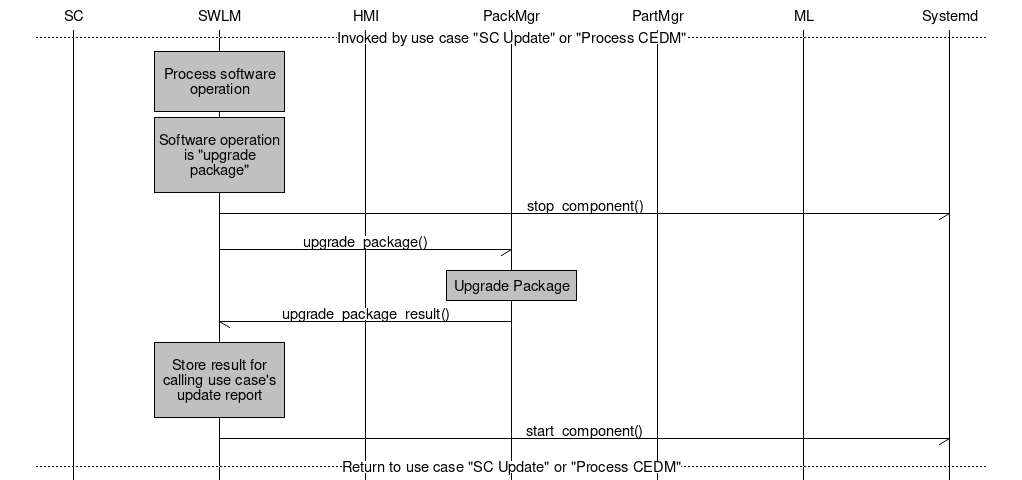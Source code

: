 #
#
# Sequence diagram description
#
# The sequence diagram description below is translated to
# a PNG image by mscgen (http://www.mcternan.me.uk/mscgen/)
# 
# Recompile updated diagrams to a png image with:
#  
#   mscgen -T png swm.msc
#

msc {
  width="1024";
  "SC",  "SWLM", "HMI", "PackMgr", "PartMgr", "ML", "Systemd";
  --- [ label="Invoked by use case \"SC Update\" or \"Process CEDM\""];
  "SWLM" box "SWLM" [ textbgcolour="silver", label = "\nProcess software operation\n" ];
  "SWLM" box "SWLM" [  textbgcolour="silver", label = "\nSoftware operation is \"upgrade package\"\n" ];
  "SWLM" -> "Systemd" [ label = "stop_component()" ];
  "SWLM" -> "PackMgr" [ label = "upgrade_package()" ];
  "PackMgr" box "PackMgr" [ textbgcolour="silver", label = "Upgrade Package" ];
  "PackMgr" -> "SWLM" [ label = "upgrade_package_result()" ];
  "SWLM" box "SWLM" [  textbgcolour="silver", label = "\nStore result for calling use case's update report\n" ];
  "SWLM" -> "Systemd" [ label = "start_component()" ];
  --- [ label = "Return to use case \"SC Update\" or \"Process CEDM\""];
}

